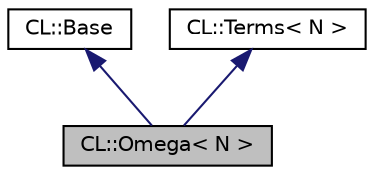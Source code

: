 digraph G
{
  edge [fontname="Helvetica",fontsize="10",labelfontname="Helvetica",labelfontsize="10"];
  node [fontname="Helvetica",fontsize="10",shape=record];
  Node1 [label="CL::Omega\< N \>",height=0.2,width=0.4,color="black", fillcolor="grey75", style="filled" fontcolor="black"];
  Node2 -> Node1 [dir=back,color="midnightblue",fontsize="10",style="solid"];
  Node2 [label="CL::Base",height=0.2,width=0.4,color="black", fillcolor="white", style="filled",URL="$classCL_1_1Base.html"];
  Node3 -> Node1 [dir=back,color="midnightblue",fontsize="10",style="solid"];
  Node3 [label="CL::Terms\< N \>",height=0.2,width=0.4,color="black", fillcolor="white", style="filled",URL="$classCL_1_1Terms.html"];
}
